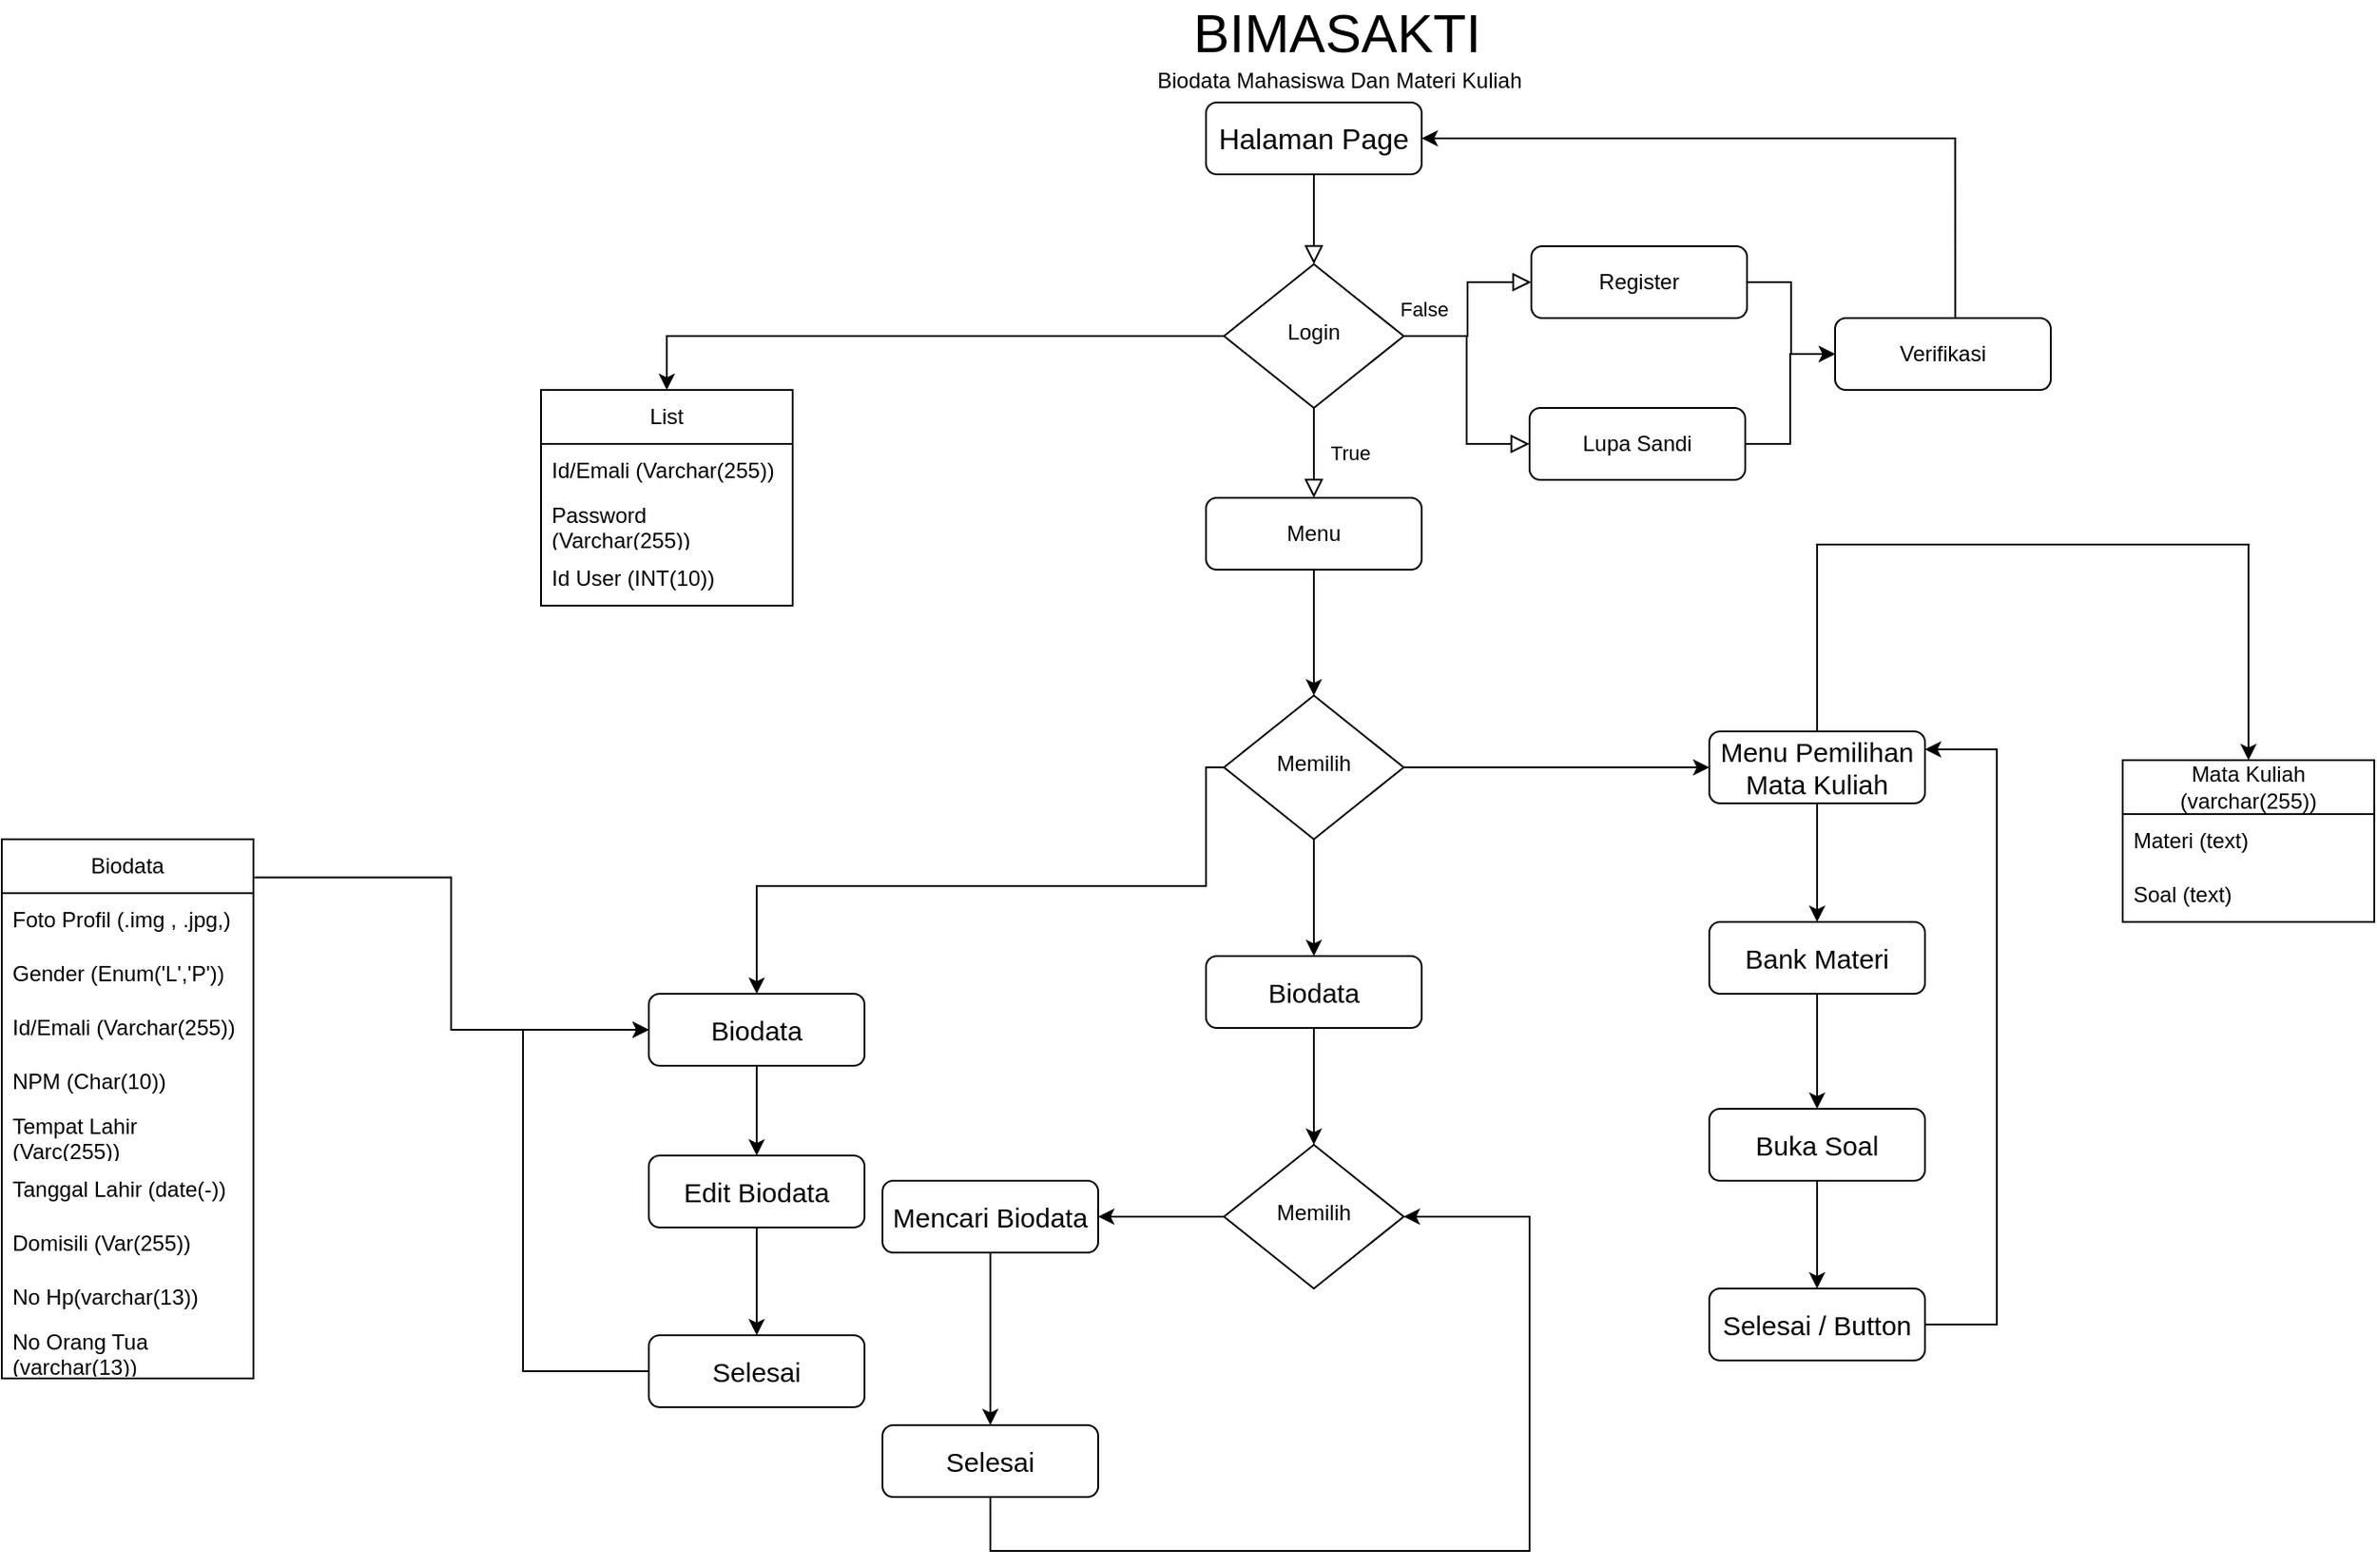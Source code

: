 <mxfile version="24.0.7" type="device">
  <diagram id="C5RBs43oDa-KdzZeNtuy" name="Page-1">
    <mxGraphModel dx="3027" dy="1170" grid="1" gridSize="10" guides="1" tooltips="1" connect="1" arrows="1" fold="1" page="1" pageScale="1" pageWidth="827" pageHeight="1169" math="0" shadow="0">
      <root>
        <mxCell id="WIyWlLk6GJQsqaUBKTNV-0" />
        <mxCell id="WIyWlLk6GJQsqaUBKTNV-1" parent="WIyWlLk6GJQsqaUBKTNV-0" />
        <mxCell id="WIyWlLk6GJQsqaUBKTNV-2" value="" style="rounded=0;html=1;jettySize=auto;orthogonalLoop=1;fontSize=11;endArrow=block;endFill=0;endSize=8;strokeWidth=1;shadow=0;labelBackgroundColor=none;edgeStyle=orthogonalEdgeStyle;" parent="WIyWlLk6GJQsqaUBKTNV-1" source="WIyWlLk6GJQsqaUBKTNV-3" target="WIyWlLk6GJQsqaUBKTNV-6" edge="1">
          <mxGeometry relative="1" as="geometry" />
        </mxCell>
        <mxCell id="WIyWlLk6GJQsqaUBKTNV-3" value="&lt;font style=&quot;font-size: 16px;&quot;&gt;Halaman Page&lt;/font&gt;" style="rounded=1;whiteSpace=wrap;html=1;fontSize=12;glass=0;strokeWidth=1;shadow=0;" parent="WIyWlLk6GJQsqaUBKTNV-1" vertex="1">
          <mxGeometry x="210" y="64" width="120" height="40" as="geometry" />
        </mxCell>
        <mxCell id="WIyWlLk6GJQsqaUBKTNV-4" value="True" style="rounded=0;html=1;jettySize=auto;orthogonalLoop=1;fontSize=11;endArrow=block;endFill=0;endSize=8;strokeWidth=1;shadow=0;labelBackgroundColor=none;edgeStyle=orthogonalEdgeStyle;entryX=0.5;entryY=0;entryDx=0;entryDy=0;" parent="WIyWlLk6GJQsqaUBKTNV-1" source="WIyWlLk6GJQsqaUBKTNV-6" target="WIyWlLk6GJQsqaUBKTNV-12" edge="1">
          <mxGeometry y="20" relative="1" as="geometry">
            <mxPoint as="offset" />
            <mxPoint x="270" y="274" as="targetPoint" />
          </mxGeometry>
        </mxCell>
        <mxCell id="WIyWlLk6GJQsqaUBKTNV-5" value="False" style="edgeStyle=orthogonalEdgeStyle;rounded=0;html=1;jettySize=auto;orthogonalLoop=1;fontSize=11;endArrow=block;endFill=0;endSize=8;strokeWidth=1;shadow=0;labelBackgroundColor=none;align=right;" parent="WIyWlLk6GJQsqaUBKTNV-1" source="WIyWlLk6GJQsqaUBKTNV-6" target="WIyWlLk6GJQsqaUBKTNV-7" edge="1">
          <mxGeometry y="10" relative="1" as="geometry">
            <mxPoint as="offset" />
          </mxGeometry>
        </mxCell>
        <mxCell id="Gm9wRnBrAHGHoyQCNDVP-54" style="edgeStyle=orthogonalEdgeStyle;rounded=0;orthogonalLoop=1;jettySize=auto;html=1;entryX=0.5;entryY=0;entryDx=0;entryDy=0;" edge="1" parent="WIyWlLk6GJQsqaUBKTNV-1" source="WIyWlLk6GJQsqaUBKTNV-6" target="Gm9wRnBrAHGHoyQCNDVP-50">
          <mxGeometry relative="1" as="geometry" />
        </mxCell>
        <mxCell id="WIyWlLk6GJQsqaUBKTNV-6" value="Login" style="rhombus;whiteSpace=wrap;html=1;shadow=0;fontFamily=Helvetica;fontSize=12;align=center;strokeWidth=1;spacing=6;spacingTop=-4;" parent="WIyWlLk6GJQsqaUBKTNV-1" vertex="1">
          <mxGeometry x="220" y="154" width="100" height="80" as="geometry" />
        </mxCell>
        <mxCell id="Gm9wRnBrAHGHoyQCNDVP-10" style="edgeStyle=orthogonalEdgeStyle;rounded=0;orthogonalLoop=1;jettySize=auto;html=1;entryX=0;entryY=0.5;entryDx=0;entryDy=0;" edge="1" parent="WIyWlLk6GJQsqaUBKTNV-1" source="WIyWlLk6GJQsqaUBKTNV-7" target="Gm9wRnBrAHGHoyQCNDVP-8">
          <mxGeometry relative="1" as="geometry" />
        </mxCell>
        <mxCell id="WIyWlLk6GJQsqaUBKTNV-7" value="Register" style="rounded=1;whiteSpace=wrap;html=1;fontSize=12;glass=0;strokeWidth=1;shadow=0;" parent="WIyWlLk6GJQsqaUBKTNV-1" vertex="1">
          <mxGeometry x="391" y="144" width="120" height="40" as="geometry" />
        </mxCell>
        <mxCell id="Gm9wRnBrAHGHoyQCNDVP-11" style="edgeStyle=orthogonalEdgeStyle;rounded=0;orthogonalLoop=1;jettySize=auto;html=1;" edge="1" parent="WIyWlLk6GJQsqaUBKTNV-1" source="WIyWlLk6GJQsqaUBKTNV-12" target="Gm9wRnBrAHGHoyQCNDVP-5">
          <mxGeometry relative="1" as="geometry" />
        </mxCell>
        <mxCell id="WIyWlLk6GJQsqaUBKTNV-12" value="Menu" style="rounded=1;whiteSpace=wrap;html=1;fontSize=12;glass=0;strokeWidth=1;shadow=0;" parent="WIyWlLk6GJQsqaUBKTNV-1" vertex="1">
          <mxGeometry x="210" y="284" width="120" height="40" as="geometry" />
        </mxCell>
        <mxCell id="Gm9wRnBrAHGHoyQCNDVP-1" value="&lt;font style=&quot;font-size: 30px;&quot;&gt;BIMASAKTI&lt;/font&gt;" style="text;html=1;align=center;verticalAlign=middle;whiteSpace=wrap;rounded=0;" vertex="1" parent="WIyWlLk6GJQsqaUBKTNV-1">
          <mxGeometry x="198" y="10" width="170" height="30" as="geometry" />
        </mxCell>
        <mxCell id="Gm9wRnBrAHGHoyQCNDVP-2" value="Biodata Mahasiswa Dan Materi Kuliah" style="text;align=left;verticalAlign=top;spacingLeft=4;spacingRight=4;overflow=hidden;rotatable=0;points=[[0,0.5],[1,0.5]];portConstraint=eastwest;" vertex="1" parent="WIyWlLk6GJQsqaUBKTNV-1">
          <mxGeometry x="177" y="38" width="214" height="26" as="geometry" />
        </mxCell>
        <mxCell id="Gm9wRnBrAHGHoyQCNDVP-13" style="edgeStyle=orthogonalEdgeStyle;rounded=0;orthogonalLoop=1;jettySize=auto;html=1;entryX=0.5;entryY=0;entryDx=0;entryDy=0;" edge="1" parent="WIyWlLk6GJQsqaUBKTNV-1" source="Gm9wRnBrAHGHoyQCNDVP-5" target="Gm9wRnBrAHGHoyQCNDVP-16">
          <mxGeometry relative="1" as="geometry">
            <mxPoint x="270" y="534" as="targetPoint" />
          </mxGeometry>
        </mxCell>
        <mxCell id="Gm9wRnBrAHGHoyQCNDVP-15" style="edgeStyle=orthogonalEdgeStyle;rounded=0;orthogonalLoop=1;jettySize=auto;html=1;entryX=0;entryY=0.5;entryDx=0;entryDy=0;" edge="1" parent="WIyWlLk6GJQsqaUBKTNV-1" source="Gm9wRnBrAHGHoyQCNDVP-5" target="Gm9wRnBrAHGHoyQCNDVP-14">
          <mxGeometry relative="1" as="geometry" />
        </mxCell>
        <mxCell id="Gm9wRnBrAHGHoyQCNDVP-61" style="edgeStyle=orthogonalEdgeStyle;rounded=0;orthogonalLoop=1;jettySize=auto;html=1;entryX=0.5;entryY=0;entryDx=0;entryDy=0;" edge="1" parent="WIyWlLk6GJQsqaUBKTNV-1" source="Gm9wRnBrAHGHoyQCNDVP-5" target="Gm9wRnBrAHGHoyQCNDVP-60">
          <mxGeometry relative="1" as="geometry">
            <Array as="points">
              <mxPoint x="210" y="434" />
              <mxPoint x="210" y="500" />
              <mxPoint x="-40" y="500" />
            </Array>
          </mxGeometry>
        </mxCell>
        <mxCell id="Gm9wRnBrAHGHoyQCNDVP-5" value="Memilih" style="rhombus;whiteSpace=wrap;html=1;shadow=0;fontFamily=Helvetica;fontSize=12;align=center;strokeWidth=1;spacing=6;spacingTop=-4;" vertex="1" parent="WIyWlLk6GJQsqaUBKTNV-1">
          <mxGeometry x="220" y="394" width="100" height="80" as="geometry" />
        </mxCell>
        <mxCell id="Gm9wRnBrAHGHoyQCNDVP-6" value="" style="edgeStyle=orthogonalEdgeStyle;rounded=0;html=1;jettySize=auto;orthogonalLoop=1;fontSize=11;endArrow=block;endFill=0;endSize=8;strokeWidth=1;shadow=0;labelBackgroundColor=none;" edge="1" parent="WIyWlLk6GJQsqaUBKTNV-1" target="Gm9wRnBrAHGHoyQCNDVP-7" source="WIyWlLk6GJQsqaUBKTNV-6">
          <mxGeometry x="-0.003" y="10" relative="1" as="geometry">
            <mxPoint as="offset" />
            <mxPoint x="330" y="254" as="sourcePoint" />
          </mxGeometry>
        </mxCell>
        <mxCell id="Gm9wRnBrAHGHoyQCNDVP-9" style="edgeStyle=orthogonalEdgeStyle;rounded=0;orthogonalLoop=1;jettySize=auto;html=1;entryX=0;entryY=0.5;entryDx=0;entryDy=0;" edge="1" parent="WIyWlLk6GJQsqaUBKTNV-1" source="Gm9wRnBrAHGHoyQCNDVP-7" target="Gm9wRnBrAHGHoyQCNDVP-8">
          <mxGeometry relative="1" as="geometry" />
        </mxCell>
        <mxCell id="Gm9wRnBrAHGHoyQCNDVP-7" value="Lupa Sandi" style="rounded=1;whiteSpace=wrap;html=1;fontSize=12;glass=0;strokeWidth=1;shadow=0;" vertex="1" parent="WIyWlLk6GJQsqaUBKTNV-1">
          <mxGeometry x="390" y="234" width="120" height="40" as="geometry" />
        </mxCell>
        <mxCell id="Gm9wRnBrAHGHoyQCNDVP-24" style="edgeStyle=orthogonalEdgeStyle;rounded=0;orthogonalLoop=1;jettySize=auto;html=1;entryX=1;entryY=0.5;entryDx=0;entryDy=0;exitX=0.557;exitY=0.003;exitDx=0;exitDy=0;exitPerimeter=0;" edge="1" parent="WIyWlLk6GJQsqaUBKTNV-1" source="Gm9wRnBrAHGHoyQCNDVP-8" target="WIyWlLk6GJQsqaUBKTNV-3">
          <mxGeometry relative="1" as="geometry">
            <mxPoint x="620" y="74.0" as="targetPoint" />
          </mxGeometry>
        </mxCell>
        <mxCell id="Gm9wRnBrAHGHoyQCNDVP-8" value="Verifikasi" style="rounded=1;whiteSpace=wrap;html=1;fontSize=12;glass=0;strokeWidth=1;shadow=0;" vertex="1" parent="WIyWlLk6GJQsqaUBKTNV-1">
          <mxGeometry x="560" y="184" width="120" height="40" as="geometry" />
        </mxCell>
        <mxCell id="Gm9wRnBrAHGHoyQCNDVP-12" style="edgeStyle=orthogonalEdgeStyle;rounded=0;orthogonalLoop=1;jettySize=auto;html=1;exitX=0.5;exitY=1;exitDx=0;exitDy=0;" edge="1" parent="WIyWlLk6GJQsqaUBKTNV-1">
          <mxGeometry relative="1" as="geometry">
            <mxPoint x="270" y="574" as="sourcePoint" />
            <mxPoint x="270" y="574" as="targetPoint" />
          </mxGeometry>
        </mxCell>
        <mxCell id="Gm9wRnBrAHGHoyQCNDVP-25" style="edgeStyle=orthogonalEdgeStyle;rounded=0;orthogonalLoop=1;jettySize=auto;html=1;entryX=0.5;entryY=0;entryDx=0;entryDy=0;" edge="1" parent="WIyWlLk6GJQsqaUBKTNV-1" source="Gm9wRnBrAHGHoyQCNDVP-14" target="Gm9wRnBrAHGHoyQCNDVP-22">
          <mxGeometry relative="1" as="geometry">
            <mxPoint x="550" y="499" as="targetPoint" />
          </mxGeometry>
        </mxCell>
        <mxCell id="Gm9wRnBrAHGHoyQCNDVP-84" style="edgeStyle=orthogonalEdgeStyle;rounded=0;orthogonalLoop=1;jettySize=auto;html=1;entryX=0.5;entryY=0;entryDx=0;entryDy=0;" edge="1" parent="WIyWlLk6GJQsqaUBKTNV-1" source="Gm9wRnBrAHGHoyQCNDVP-14" target="Gm9wRnBrAHGHoyQCNDVP-80">
          <mxGeometry relative="1" as="geometry">
            <Array as="points">
              <mxPoint x="550" y="310" />
              <mxPoint x="790" y="310" />
            </Array>
          </mxGeometry>
        </mxCell>
        <mxCell id="Gm9wRnBrAHGHoyQCNDVP-14" value="&lt;font style=&quot;font-size: 15px;&quot;&gt;Menu Pemilihan Mata Kuliah&lt;/font&gt;" style="rounded=1;whiteSpace=wrap;html=1;fontSize=12;glass=0;strokeWidth=1;shadow=0;" vertex="1" parent="WIyWlLk6GJQsqaUBKTNV-1">
          <mxGeometry x="490" y="414" width="120" height="40" as="geometry" />
        </mxCell>
        <mxCell id="Gm9wRnBrAHGHoyQCNDVP-32" style="edgeStyle=orthogonalEdgeStyle;rounded=0;orthogonalLoop=1;jettySize=auto;html=1;entryX=0.5;entryY=0;entryDx=0;entryDy=0;" edge="1" parent="WIyWlLk6GJQsqaUBKTNV-1" source="Gm9wRnBrAHGHoyQCNDVP-16" target="Gm9wRnBrAHGHoyQCNDVP-29">
          <mxGeometry relative="1" as="geometry" />
        </mxCell>
        <mxCell id="Gm9wRnBrAHGHoyQCNDVP-16" value="&lt;span style=&quot;font-size: 15px;&quot;&gt;Biodata&lt;/span&gt;" style="rounded=1;whiteSpace=wrap;html=1;fontSize=12;glass=0;strokeWidth=1;shadow=0;" vertex="1" parent="WIyWlLk6GJQsqaUBKTNV-1">
          <mxGeometry x="210" y="539" width="120" height="40" as="geometry" />
        </mxCell>
        <mxCell id="Gm9wRnBrAHGHoyQCNDVP-44" style="edgeStyle=orthogonalEdgeStyle;rounded=0;orthogonalLoop=1;jettySize=auto;html=1;entryX=0.5;entryY=0;entryDx=0;entryDy=0;" edge="1" parent="WIyWlLk6GJQsqaUBKTNV-1" source="Gm9wRnBrAHGHoyQCNDVP-21" target="Gm9wRnBrAHGHoyQCNDVP-43">
          <mxGeometry relative="1" as="geometry" />
        </mxCell>
        <mxCell id="Gm9wRnBrAHGHoyQCNDVP-21" value="&lt;font style=&quot;font-size: 15px;&quot;&gt;Buka Soal&lt;/font&gt;" style="rounded=1;whiteSpace=wrap;html=1;fontSize=12;glass=0;strokeWidth=1;shadow=0;" vertex="1" parent="WIyWlLk6GJQsqaUBKTNV-1">
          <mxGeometry x="490" y="624" width="120" height="40" as="geometry" />
        </mxCell>
        <mxCell id="Gm9wRnBrAHGHoyQCNDVP-42" style="edgeStyle=orthogonalEdgeStyle;rounded=0;orthogonalLoop=1;jettySize=auto;html=1;" edge="1" parent="WIyWlLk6GJQsqaUBKTNV-1" source="Gm9wRnBrAHGHoyQCNDVP-22" target="Gm9wRnBrAHGHoyQCNDVP-21">
          <mxGeometry relative="1" as="geometry" />
        </mxCell>
        <mxCell id="Gm9wRnBrAHGHoyQCNDVP-22" value="&lt;font style=&quot;font-size: 15px;&quot;&gt;Bank Materi&lt;/font&gt;" style="rounded=1;whiteSpace=wrap;html=1;fontSize=12;glass=0;strokeWidth=1;shadow=0;" vertex="1" parent="WIyWlLk6GJQsqaUBKTNV-1">
          <mxGeometry x="490" y="520" width="120" height="40" as="geometry" />
        </mxCell>
        <mxCell id="Gm9wRnBrAHGHoyQCNDVP-33" style="edgeStyle=orthogonalEdgeStyle;rounded=0;orthogonalLoop=1;jettySize=auto;html=1;entryX=1;entryY=0.5;entryDx=0;entryDy=0;" edge="1" parent="WIyWlLk6GJQsqaUBKTNV-1" source="Gm9wRnBrAHGHoyQCNDVP-29" target="Gm9wRnBrAHGHoyQCNDVP-31">
          <mxGeometry relative="1" as="geometry" />
        </mxCell>
        <mxCell id="Gm9wRnBrAHGHoyQCNDVP-29" value="Memilih" style="rhombus;whiteSpace=wrap;html=1;shadow=0;fontFamily=Helvetica;fontSize=12;align=center;strokeWidth=1;spacing=6;spacingTop=-4;" vertex="1" parent="WIyWlLk6GJQsqaUBKTNV-1">
          <mxGeometry x="220" y="644" width="100" height="80" as="geometry" />
        </mxCell>
        <mxCell id="Gm9wRnBrAHGHoyQCNDVP-66" style="edgeStyle=orthogonalEdgeStyle;rounded=0;orthogonalLoop=1;jettySize=auto;html=1;" edge="1" parent="WIyWlLk6GJQsqaUBKTNV-1" source="Gm9wRnBrAHGHoyQCNDVP-30" target="Gm9wRnBrAHGHoyQCNDVP-65">
          <mxGeometry relative="1" as="geometry" />
        </mxCell>
        <mxCell id="Gm9wRnBrAHGHoyQCNDVP-30" value="&lt;font style=&quot;font-size: 15px;&quot;&gt;Edit Biodata&lt;/font&gt;" style="rounded=1;whiteSpace=wrap;html=1;fontSize=12;glass=0;strokeWidth=1;shadow=0;" vertex="1" parent="WIyWlLk6GJQsqaUBKTNV-1">
          <mxGeometry x="-100" y="650" width="120" height="40" as="geometry" />
        </mxCell>
        <mxCell id="Gm9wRnBrAHGHoyQCNDVP-47" style="edgeStyle=orthogonalEdgeStyle;rounded=0;orthogonalLoop=1;jettySize=auto;html=1;" edge="1" parent="WIyWlLk6GJQsqaUBKTNV-1" source="Gm9wRnBrAHGHoyQCNDVP-31" target="Gm9wRnBrAHGHoyQCNDVP-46">
          <mxGeometry relative="1" as="geometry" />
        </mxCell>
        <mxCell id="Gm9wRnBrAHGHoyQCNDVP-31" value="&lt;font style=&quot;font-size: 15px;&quot;&gt;Mencari Biodata&lt;/font&gt;" style="rounded=1;whiteSpace=wrap;html=1;fontSize=12;glass=0;strokeWidth=1;shadow=0;" vertex="1" parent="WIyWlLk6GJQsqaUBKTNV-1">
          <mxGeometry x="30" y="664" width="120" height="40" as="geometry" />
        </mxCell>
        <mxCell id="Gm9wRnBrAHGHoyQCNDVP-45" style="edgeStyle=orthogonalEdgeStyle;rounded=0;orthogonalLoop=1;jettySize=auto;html=1;entryX=1;entryY=0.25;entryDx=0;entryDy=0;" edge="1" parent="WIyWlLk6GJQsqaUBKTNV-1" source="Gm9wRnBrAHGHoyQCNDVP-43" target="Gm9wRnBrAHGHoyQCNDVP-14">
          <mxGeometry relative="1" as="geometry">
            <Array as="points">
              <mxPoint x="650" y="744" />
              <mxPoint x="650" y="424" />
            </Array>
          </mxGeometry>
        </mxCell>
        <mxCell id="Gm9wRnBrAHGHoyQCNDVP-43" value="&lt;font style=&quot;font-size: 15px;&quot;&gt;Selesai / Button&lt;/font&gt;" style="rounded=1;whiteSpace=wrap;html=1;fontSize=12;glass=0;strokeWidth=1;shadow=0;" vertex="1" parent="WIyWlLk6GJQsqaUBKTNV-1">
          <mxGeometry x="490" y="724" width="120" height="40" as="geometry" />
        </mxCell>
        <mxCell id="Gm9wRnBrAHGHoyQCNDVP-49" style="edgeStyle=orthogonalEdgeStyle;rounded=0;orthogonalLoop=1;jettySize=auto;html=1;entryX=1;entryY=0.5;entryDx=0;entryDy=0;" edge="1" parent="WIyWlLk6GJQsqaUBKTNV-1" source="Gm9wRnBrAHGHoyQCNDVP-46" target="Gm9wRnBrAHGHoyQCNDVP-29">
          <mxGeometry relative="1" as="geometry">
            <Array as="points">
              <mxPoint x="90" y="870" />
              <mxPoint x="390" y="870" />
              <mxPoint x="390" y="684" />
            </Array>
          </mxGeometry>
        </mxCell>
        <mxCell id="Gm9wRnBrAHGHoyQCNDVP-46" value="&lt;font style=&quot;font-size: 15px;&quot;&gt;Selesai&lt;/font&gt;" style="rounded=1;whiteSpace=wrap;html=1;fontSize=12;glass=0;strokeWidth=1;shadow=0;" vertex="1" parent="WIyWlLk6GJQsqaUBKTNV-1">
          <mxGeometry x="30" y="800" width="120" height="40" as="geometry" />
        </mxCell>
        <mxCell id="Gm9wRnBrAHGHoyQCNDVP-50" value="List" style="swimlane;fontStyle=0;childLayout=stackLayout;horizontal=1;startSize=30;horizontalStack=0;resizeParent=1;resizeParentMax=0;resizeLast=0;collapsible=1;marginBottom=0;whiteSpace=wrap;html=1;" vertex="1" parent="WIyWlLk6GJQsqaUBKTNV-1">
          <mxGeometry x="-160" y="224" width="140" height="120" as="geometry" />
        </mxCell>
        <mxCell id="Gm9wRnBrAHGHoyQCNDVP-52" value="Id/Emali (Varchar(255))" style="text;strokeColor=none;fillColor=none;align=left;verticalAlign=middle;spacingLeft=4;spacingRight=4;overflow=hidden;points=[[0,0.5],[1,0.5]];portConstraint=eastwest;rotatable=0;whiteSpace=wrap;html=1;" vertex="1" parent="Gm9wRnBrAHGHoyQCNDVP-50">
          <mxGeometry y="30" width="140" height="30" as="geometry" />
        </mxCell>
        <mxCell id="Gm9wRnBrAHGHoyQCNDVP-53" value="Password (Varchar(255))" style="text;strokeColor=none;fillColor=none;align=left;verticalAlign=middle;spacingLeft=4;spacingRight=4;overflow=hidden;points=[[0,0.5],[1,0.5]];portConstraint=eastwest;rotatable=0;whiteSpace=wrap;html=1;" vertex="1" parent="Gm9wRnBrAHGHoyQCNDVP-50">
          <mxGeometry y="60" width="140" height="30" as="geometry" />
        </mxCell>
        <mxCell id="Gm9wRnBrAHGHoyQCNDVP-74" value="Id User (INT(10))" style="text;strokeColor=none;fillColor=none;align=left;verticalAlign=middle;spacingLeft=4;spacingRight=4;overflow=hidden;points=[[0,0.5],[1,0.5]];portConstraint=eastwest;rotatable=0;whiteSpace=wrap;html=1;" vertex="1" parent="Gm9wRnBrAHGHoyQCNDVP-50">
          <mxGeometry y="90" width="140" height="30" as="geometry" />
        </mxCell>
        <mxCell id="Gm9wRnBrAHGHoyQCNDVP-73" style="edgeStyle=orthogonalEdgeStyle;rounded=0;orthogonalLoop=1;jettySize=auto;html=1;entryX=0;entryY=0.5;entryDx=0;entryDy=0;exitX=1.004;exitY=0.071;exitDx=0;exitDy=0;exitPerimeter=0;" edge="1" parent="WIyWlLk6GJQsqaUBKTNV-1" source="Gm9wRnBrAHGHoyQCNDVP-56" target="Gm9wRnBrAHGHoyQCNDVP-60">
          <mxGeometry relative="1" as="geometry" />
        </mxCell>
        <mxCell id="Gm9wRnBrAHGHoyQCNDVP-56" value="Biodata" style="swimlane;fontStyle=0;childLayout=stackLayout;horizontal=1;startSize=30;horizontalStack=0;resizeParent=1;resizeParentMax=0;resizeLast=0;collapsible=1;marginBottom=0;whiteSpace=wrap;html=1;" vertex="1" parent="WIyWlLk6GJQsqaUBKTNV-1">
          <mxGeometry x="-460" y="474" width="140" height="300" as="geometry" />
        </mxCell>
        <mxCell id="Gm9wRnBrAHGHoyQCNDVP-72" value="Foto Profil (.img , .jpg,)" style="text;strokeColor=none;fillColor=none;align=left;verticalAlign=middle;spacingLeft=4;spacingRight=4;overflow=hidden;points=[[0,0.5],[1,0.5]];portConstraint=eastwest;rotatable=0;whiteSpace=wrap;html=1;" vertex="1" parent="Gm9wRnBrAHGHoyQCNDVP-56">
          <mxGeometry y="30" width="140" height="30" as="geometry" />
        </mxCell>
        <mxCell id="Gm9wRnBrAHGHoyQCNDVP-79" value="Gender (Enum(&#39;L&#39;,&#39;P&#39;))" style="text;strokeColor=none;fillColor=none;align=left;verticalAlign=middle;spacingLeft=4;spacingRight=4;overflow=hidden;points=[[0,0.5],[1,0.5]];portConstraint=eastwest;rotatable=0;whiteSpace=wrap;html=1;" vertex="1" parent="Gm9wRnBrAHGHoyQCNDVP-56">
          <mxGeometry y="60" width="140" height="30" as="geometry" />
        </mxCell>
        <mxCell id="Gm9wRnBrAHGHoyQCNDVP-76" value="Id/Emali (Varchar(255))" style="text;strokeColor=none;fillColor=none;align=left;verticalAlign=middle;spacingLeft=4;spacingRight=4;overflow=hidden;points=[[0,0.5],[1,0.5]];portConstraint=eastwest;rotatable=0;whiteSpace=wrap;html=1;" vertex="1" parent="Gm9wRnBrAHGHoyQCNDVP-56">
          <mxGeometry y="90" width="140" height="30" as="geometry" />
        </mxCell>
        <mxCell id="Gm9wRnBrAHGHoyQCNDVP-58" value="NPM (Char(10))" style="text;strokeColor=none;fillColor=none;align=left;verticalAlign=middle;spacingLeft=4;spacingRight=4;overflow=hidden;points=[[0,0.5],[1,0.5]];portConstraint=eastwest;rotatable=0;whiteSpace=wrap;html=1;" vertex="1" parent="Gm9wRnBrAHGHoyQCNDVP-56">
          <mxGeometry y="120" width="140" height="30" as="geometry" />
        </mxCell>
        <mxCell id="Gm9wRnBrAHGHoyQCNDVP-68" value="Tempat Lahir (Varc(255))" style="text;strokeColor=none;fillColor=none;align=left;verticalAlign=middle;spacingLeft=4;spacingRight=4;overflow=hidden;points=[[0,0.5],[1,0.5]];portConstraint=eastwest;rotatable=0;whiteSpace=wrap;html=1;" vertex="1" parent="Gm9wRnBrAHGHoyQCNDVP-56">
          <mxGeometry y="150" width="140" height="30" as="geometry" />
        </mxCell>
        <mxCell id="Gm9wRnBrAHGHoyQCNDVP-77" value="Tanggal Lahir (date(-))" style="text;strokeColor=none;fillColor=none;align=left;verticalAlign=middle;spacingLeft=4;spacingRight=4;overflow=hidden;points=[[0,0.5],[1,0.5]];portConstraint=eastwest;rotatable=0;whiteSpace=wrap;html=1;" vertex="1" parent="Gm9wRnBrAHGHoyQCNDVP-56">
          <mxGeometry y="180" width="140" height="30" as="geometry" />
        </mxCell>
        <mxCell id="Gm9wRnBrAHGHoyQCNDVP-70" value="Domisili (Var(255))" style="text;strokeColor=none;fillColor=none;align=left;verticalAlign=middle;spacingLeft=4;spacingRight=4;overflow=hidden;points=[[0,0.5],[1,0.5]];portConstraint=eastwest;rotatable=0;whiteSpace=wrap;html=1;" vertex="1" parent="Gm9wRnBrAHGHoyQCNDVP-56">
          <mxGeometry y="210" width="140" height="30" as="geometry" />
        </mxCell>
        <mxCell id="Gm9wRnBrAHGHoyQCNDVP-69" value="No Hp(varchar(13))" style="text;strokeColor=none;fillColor=none;align=left;verticalAlign=middle;spacingLeft=4;spacingRight=4;overflow=hidden;points=[[0,0.5],[1,0.5]];portConstraint=eastwest;rotatable=0;whiteSpace=wrap;html=1;" vertex="1" parent="Gm9wRnBrAHGHoyQCNDVP-56">
          <mxGeometry y="240" width="140" height="30" as="geometry" />
        </mxCell>
        <mxCell id="Gm9wRnBrAHGHoyQCNDVP-71" value="No Orang Tua (varchar(13))" style="text;strokeColor=none;fillColor=none;align=left;verticalAlign=middle;spacingLeft=4;spacingRight=4;overflow=hidden;points=[[0,0.5],[1,0.5]];portConstraint=eastwest;rotatable=0;whiteSpace=wrap;html=1;" vertex="1" parent="Gm9wRnBrAHGHoyQCNDVP-56">
          <mxGeometry y="270" width="140" height="30" as="geometry" />
        </mxCell>
        <mxCell id="Gm9wRnBrAHGHoyQCNDVP-64" style="edgeStyle=orthogonalEdgeStyle;rounded=0;orthogonalLoop=1;jettySize=auto;html=1;" edge="1" parent="WIyWlLk6GJQsqaUBKTNV-1" source="Gm9wRnBrAHGHoyQCNDVP-60" target="Gm9wRnBrAHGHoyQCNDVP-30">
          <mxGeometry relative="1" as="geometry" />
        </mxCell>
        <mxCell id="Gm9wRnBrAHGHoyQCNDVP-60" value="&lt;span style=&quot;font-size: 15px;&quot;&gt;Biodata&lt;/span&gt;" style="rounded=1;whiteSpace=wrap;html=1;fontSize=12;glass=0;strokeWidth=1;shadow=0;" vertex="1" parent="WIyWlLk6GJQsqaUBKTNV-1">
          <mxGeometry x="-100" y="560" width="120" height="40" as="geometry" />
        </mxCell>
        <mxCell id="Gm9wRnBrAHGHoyQCNDVP-67" style="edgeStyle=orthogonalEdgeStyle;rounded=0;orthogonalLoop=1;jettySize=auto;html=1;entryX=0;entryY=0.5;entryDx=0;entryDy=0;" edge="1" parent="WIyWlLk6GJQsqaUBKTNV-1" source="Gm9wRnBrAHGHoyQCNDVP-65" target="Gm9wRnBrAHGHoyQCNDVP-60">
          <mxGeometry relative="1" as="geometry">
            <Array as="points">
              <mxPoint x="-170" y="770" />
              <mxPoint x="-170" y="580" />
            </Array>
          </mxGeometry>
        </mxCell>
        <mxCell id="Gm9wRnBrAHGHoyQCNDVP-65" value="&lt;font style=&quot;font-size: 15px;&quot;&gt;Selesai&lt;/font&gt;" style="rounded=1;whiteSpace=wrap;html=1;fontSize=12;glass=0;strokeWidth=1;shadow=0;" vertex="1" parent="WIyWlLk6GJQsqaUBKTNV-1">
          <mxGeometry x="-100" y="750" width="120" height="40" as="geometry" />
        </mxCell>
        <mxCell id="Gm9wRnBrAHGHoyQCNDVP-80" value="Mata Kuliah (varchar(255))" style="swimlane;fontStyle=0;childLayout=stackLayout;horizontal=1;startSize=30;horizontalStack=0;resizeParent=1;resizeParentMax=0;resizeLast=0;collapsible=1;marginBottom=0;whiteSpace=wrap;html=1;" vertex="1" parent="WIyWlLk6GJQsqaUBKTNV-1">
          <mxGeometry x="720" y="430" width="140" height="90" as="geometry" />
        </mxCell>
        <mxCell id="Gm9wRnBrAHGHoyQCNDVP-81" value="Materi (text)" style="text;strokeColor=none;fillColor=none;align=left;verticalAlign=middle;spacingLeft=4;spacingRight=4;overflow=hidden;points=[[0,0.5],[1,0.5]];portConstraint=eastwest;rotatable=0;whiteSpace=wrap;html=1;" vertex="1" parent="Gm9wRnBrAHGHoyQCNDVP-80">
          <mxGeometry y="30" width="140" height="30" as="geometry" />
        </mxCell>
        <mxCell id="Gm9wRnBrAHGHoyQCNDVP-82" value="Soal (text)" style="text;strokeColor=none;fillColor=none;align=left;verticalAlign=middle;spacingLeft=4;spacingRight=4;overflow=hidden;points=[[0,0.5],[1,0.5]];portConstraint=eastwest;rotatable=0;whiteSpace=wrap;html=1;" vertex="1" parent="Gm9wRnBrAHGHoyQCNDVP-80">
          <mxGeometry y="60" width="140" height="30" as="geometry" />
        </mxCell>
      </root>
    </mxGraphModel>
  </diagram>
</mxfile>
